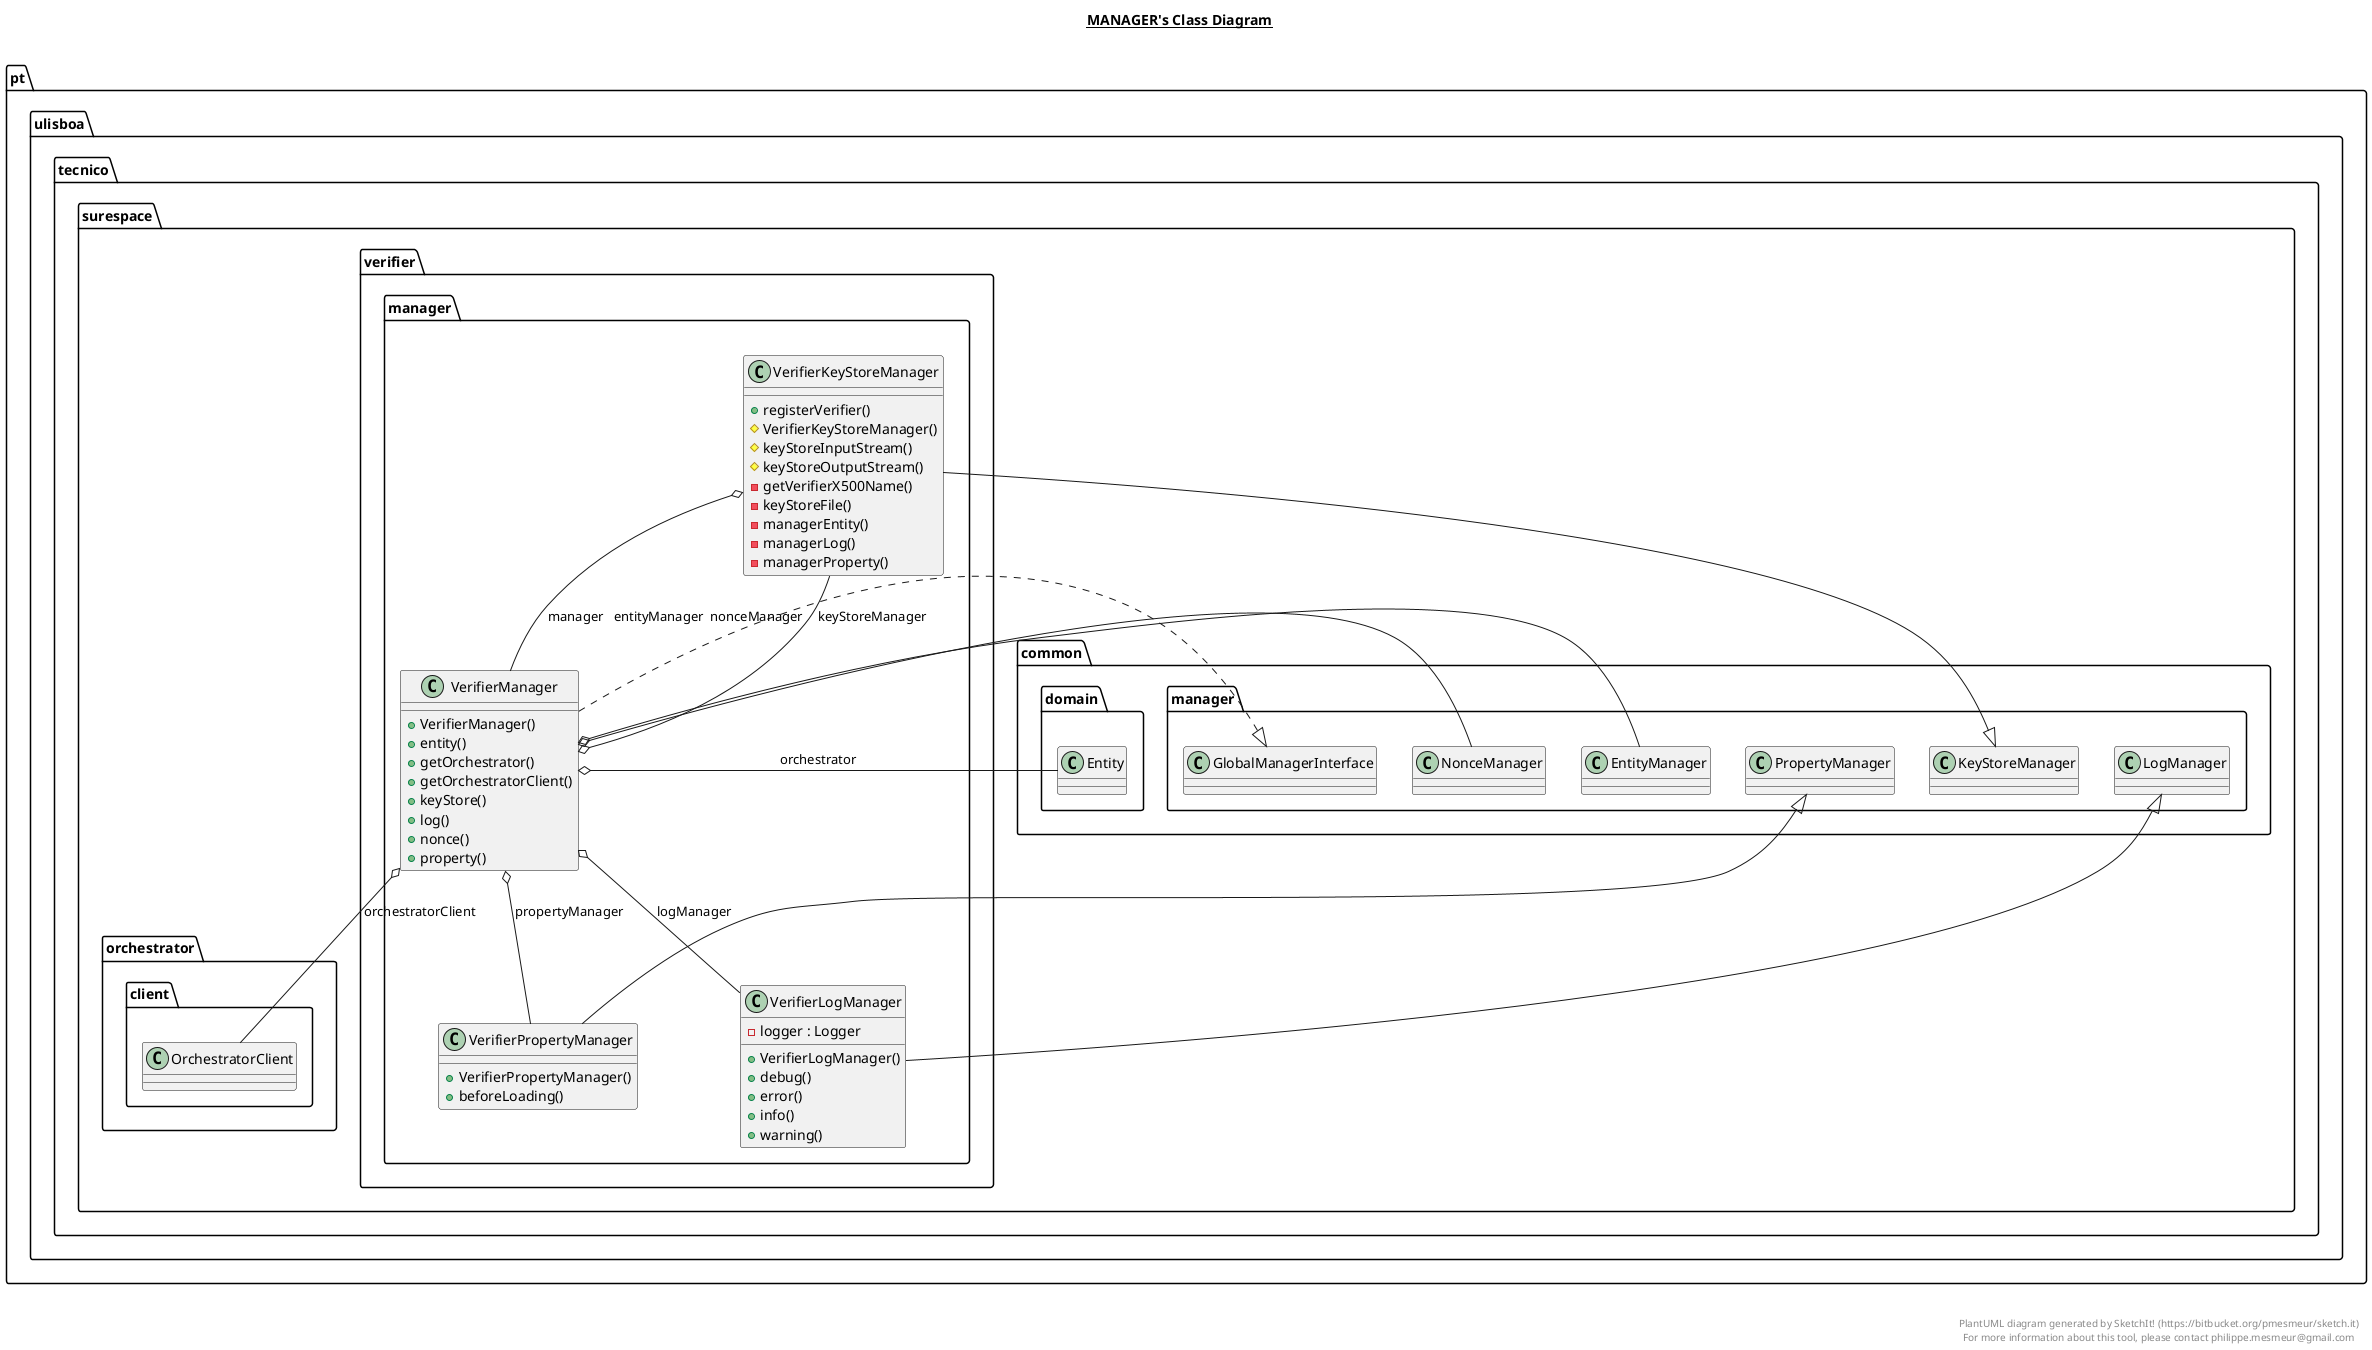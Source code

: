 @startuml

title __MANAGER's Class Diagram__\n

  namespace pt.ulisboa.tecnico.surespace.verifier {
    namespace manager {
      class pt.ulisboa.tecnico.surespace.verifier.manager.VerifierKeyStoreManager {
          + registerVerifier()
          # VerifierKeyStoreManager()
          # keyStoreInputStream()
          # keyStoreOutputStream()
          - getVerifierX500Name()
          - keyStoreFile()
          - managerEntity()
          - managerLog()
          - managerProperty()
      }
    }
  }
  

  namespace pt.ulisboa.tecnico.surespace.verifier {
    namespace manager {
      class pt.ulisboa.tecnico.surespace.verifier.manager.VerifierLogManager {
          - logger : Logger
          + VerifierLogManager()
          + debug()
          + error()
          + info()
          + warning()
      }
    }
  }
  

  namespace pt.ulisboa.tecnico.surespace.verifier {
    namespace manager {
      class pt.ulisboa.tecnico.surespace.verifier.manager.VerifierManager {
          + VerifierManager()
          + entity()
          + getOrchestrator()
          + getOrchestratorClient()
          + keyStore()
          + log()
          + nonce()
          + property()
      }
    }
  }
  

  namespace pt.ulisboa.tecnico.surespace.verifier {
    namespace manager {
      class pt.ulisboa.tecnico.surespace.verifier.manager.VerifierPropertyManager {
          + VerifierPropertyManager()
          + beforeLoading()
      }
    }
  }
  

  pt.ulisboa.tecnico.surespace.verifier.manager.VerifierKeyStoreManager -up-|> pt.ulisboa.tecnico.surespace.common.manager.KeyStoreManager
  pt.ulisboa.tecnico.surespace.verifier.manager.VerifierKeyStoreManager o-- pt.ulisboa.tecnico.surespace.verifier.manager.VerifierManager : manager
  pt.ulisboa.tecnico.surespace.verifier.manager.VerifierLogManager -up-|> pt.ulisboa.tecnico.surespace.common.manager.LogManager
  pt.ulisboa.tecnico.surespace.verifier.manager.VerifierManager .up.|> pt.ulisboa.tecnico.surespace.common.manager.GlobalManagerInterface
  pt.ulisboa.tecnico.surespace.verifier.manager.VerifierManager o-- pt.ulisboa.tecnico.surespace.common.manager.EntityManager : entityManager
  pt.ulisboa.tecnico.surespace.verifier.manager.VerifierManager o-- pt.ulisboa.tecnico.surespace.verifier.manager.VerifierKeyStoreManager : keyStoreManager
  pt.ulisboa.tecnico.surespace.verifier.manager.VerifierManager o-- pt.ulisboa.tecnico.surespace.verifier.manager.VerifierLogManager : logManager
  pt.ulisboa.tecnico.surespace.verifier.manager.VerifierManager o-- pt.ulisboa.tecnico.surespace.common.manager.NonceManager : nonceManager
  pt.ulisboa.tecnico.surespace.verifier.manager.VerifierManager o-- pt.ulisboa.tecnico.surespace.common.domain.Entity : orchestrator
  pt.ulisboa.tecnico.surespace.verifier.manager.VerifierManager o-- pt.ulisboa.tecnico.surespace.orchestrator.client.OrchestratorClient : orchestratorClient
  pt.ulisboa.tecnico.surespace.verifier.manager.VerifierManager o-- pt.ulisboa.tecnico.surespace.verifier.manager.VerifierPropertyManager : propertyManager
  pt.ulisboa.tecnico.surespace.verifier.manager.VerifierPropertyManager -up-|> pt.ulisboa.tecnico.surespace.common.manager.PropertyManager


right footer


PlantUML diagram generated by SketchIt! (https://bitbucket.org/pmesmeur/sketch.it)
For more information about this tool, please contact philippe.mesmeur@gmail.com
endfooter

@enduml
